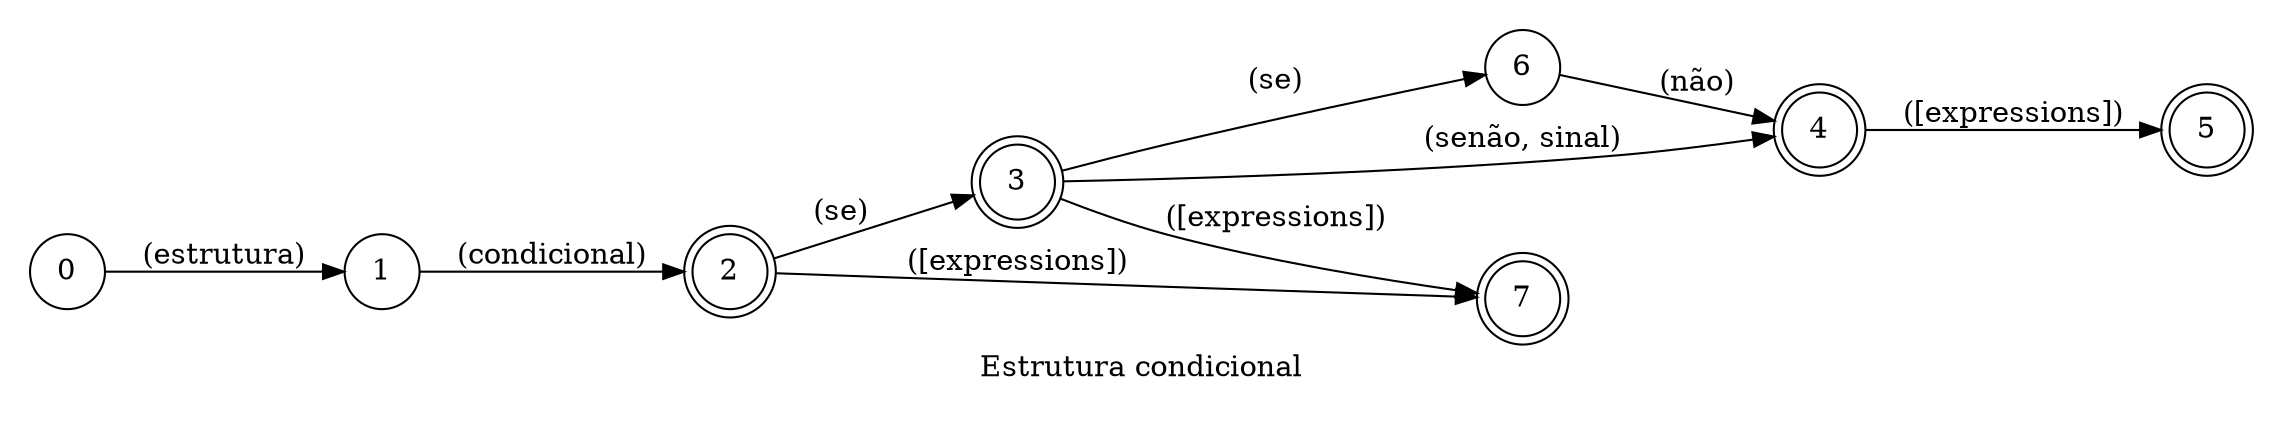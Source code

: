 digraph Condition {
    id="condition";
    label="Estrutura condicional";
    lang="pt-BR";
    langName="Português";
    pad="0.2";
    rankdir=LR;
    node[shape=doublecircle]; 2 3 4 5 7;
    node[shape=circle];

    0 -> 1 [label="(estrutura)"];
    1 -> 2 [label="(condicional)"];
    2 -> 3 [label="(se)", disableSpellcheck="true"];
    {2 3} -> 7 [label="([expressions])", store=condition];
    3 -> 6 [label="(se)", disableSpellcheck="true"];
    6 -> 4 [label="(não)", store=otherwise, normalizer=boolean, disableSpellcheck="true"]
    3 -> 4 [label="(senão, sinal)", store=otherwise, normalizer=boolean, disableSpellcheck="true"];
    4 -> 5 [label="([expressions])", store=condition];

    title="Estrutura condicional";
    desc="Cria uma estrutura condicional if/else";

    examples="
      estrutura condicional,
      estrutura condicional [expressions],
      estrutura condicional se [expressions],
      estrutura condicional se senão [expressions]
    ";
}